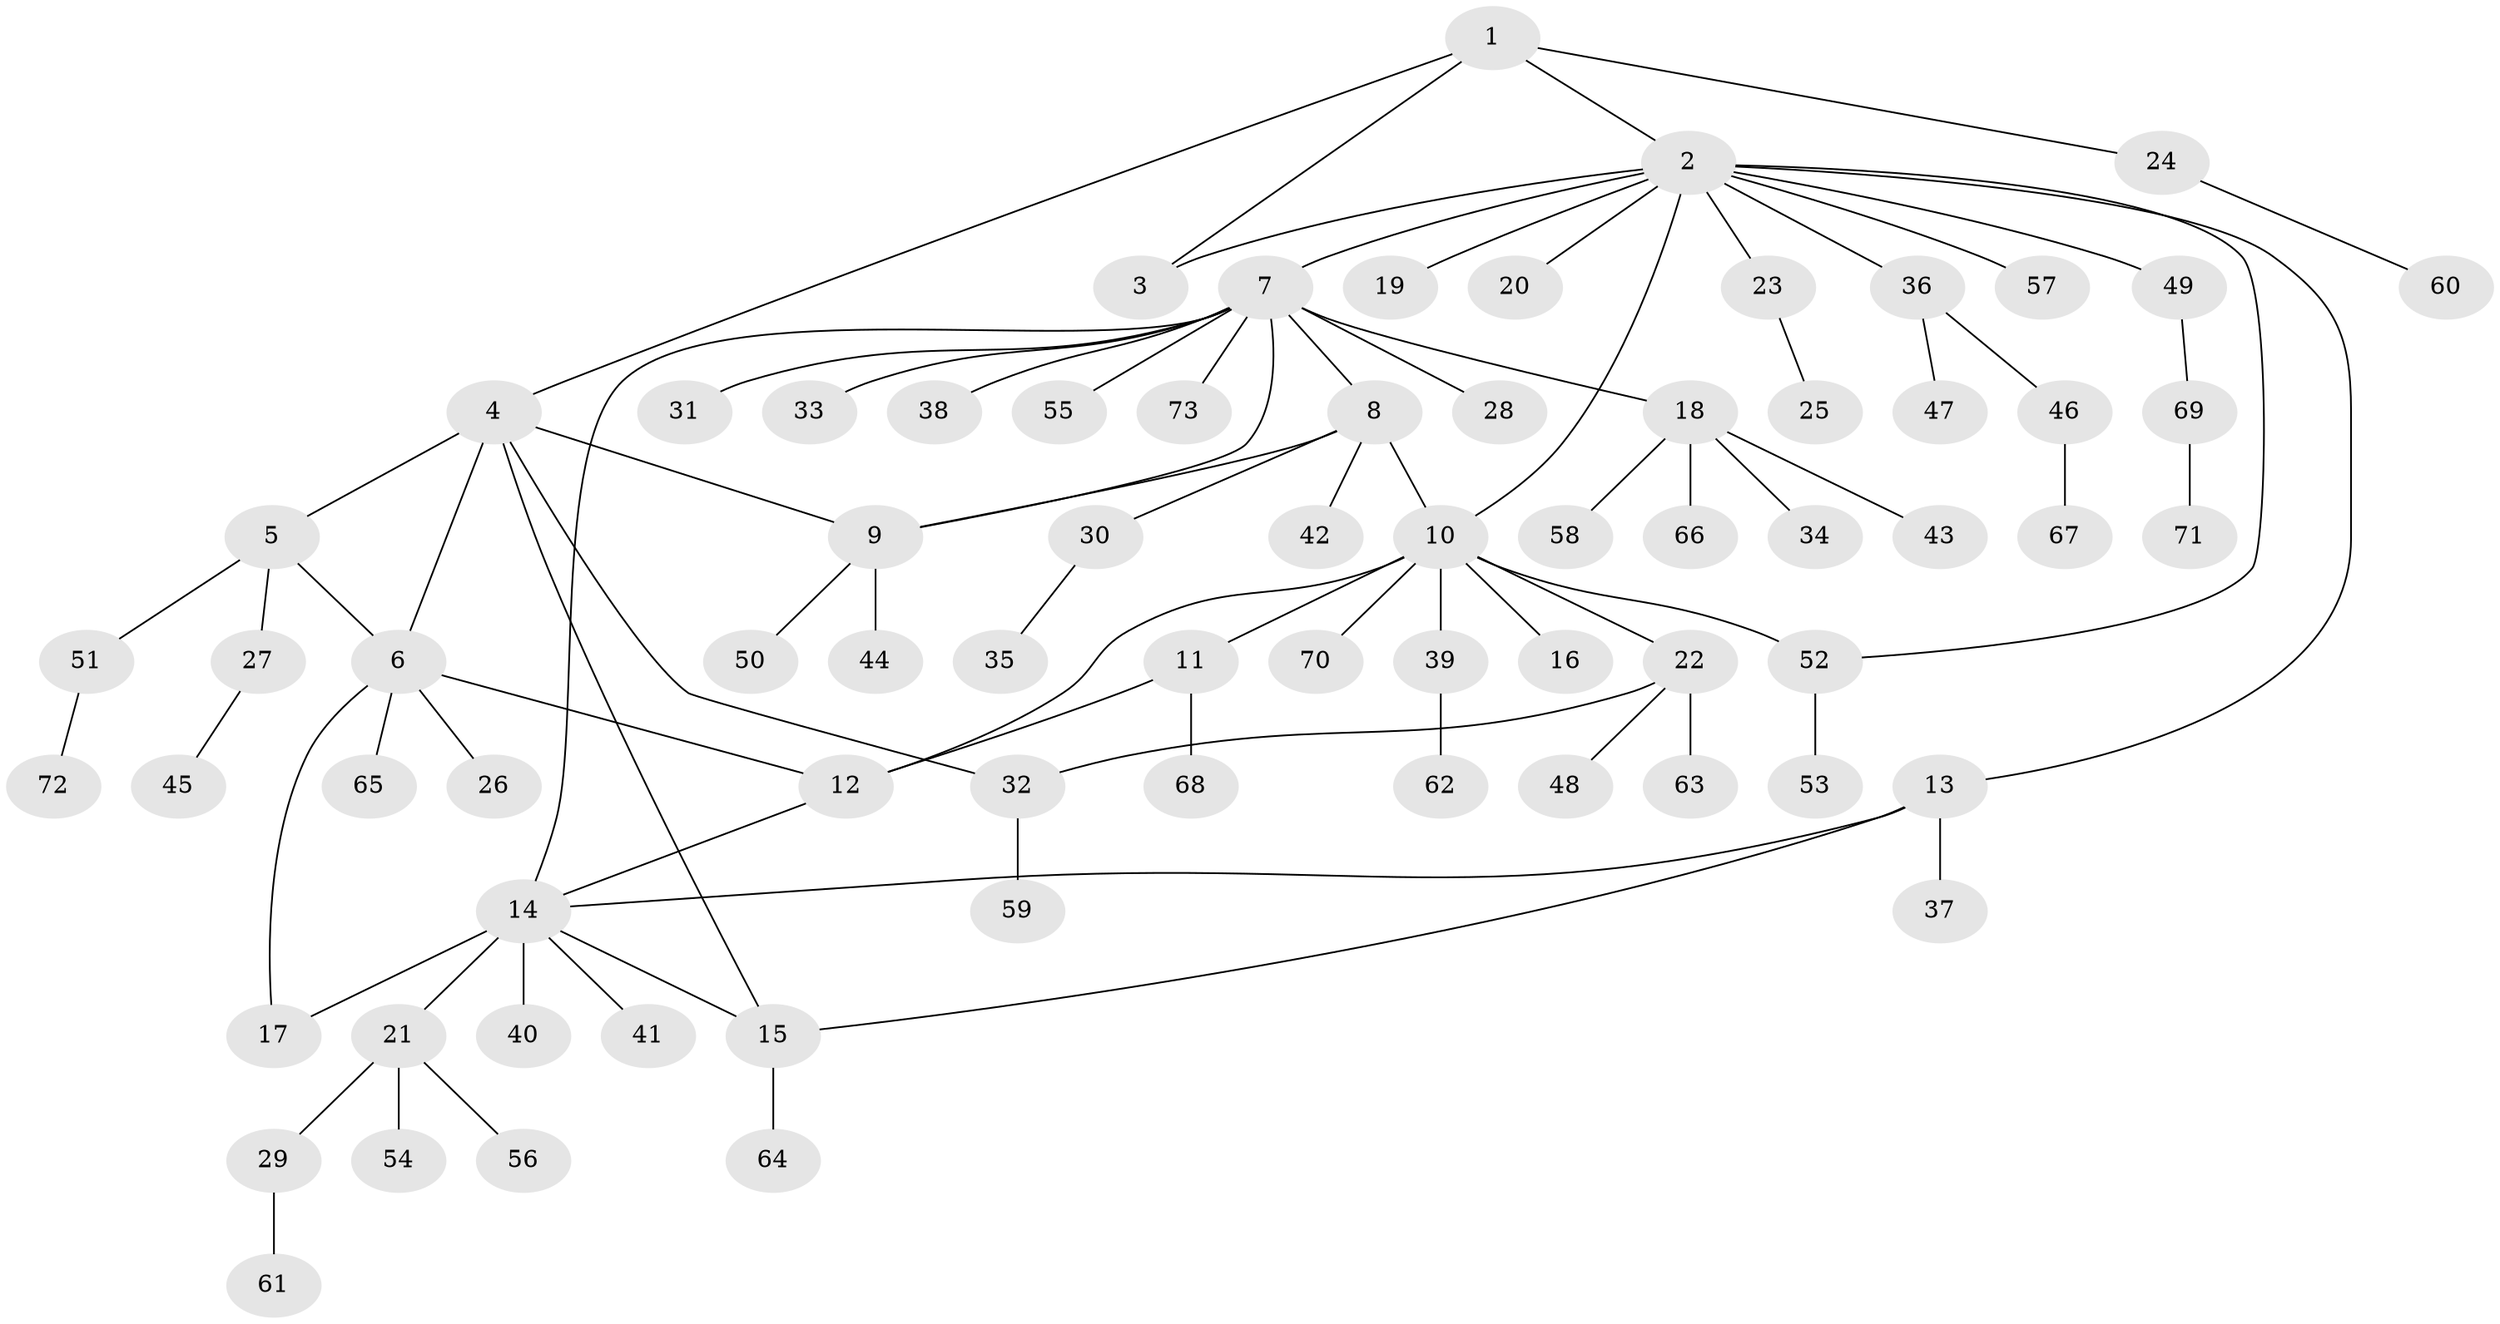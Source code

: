 // coarse degree distribution, {10: 0.023255813953488372, 3: 0.023255813953488372, 7: 0.06976744186046512, 5: 0.046511627906976744, 4: 0.023255813953488372, 1: 0.7209302325581395, 2: 0.046511627906976744, 9: 0.023255813953488372, 8: 0.023255813953488372}
// Generated by graph-tools (version 1.1) at 2025/58/03/04/25 21:58:04]
// undirected, 73 vertices, 86 edges
graph export_dot {
graph [start="1"]
  node [color=gray90,style=filled];
  1;
  2;
  3;
  4;
  5;
  6;
  7;
  8;
  9;
  10;
  11;
  12;
  13;
  14;
  15;
  16;
  17;
  18;
  19;
  20;
  21;
  22;
  23;
  24;
  25;
  26;
  27;
  28;
  29;
  30;
  31;
  32;
  33;
  34;
  35;
  36;
  37;
  38;
  39;
  40;
  41;
  42;
  43;
  44;
  45;
  46;
  47;
  48;
  49;
  50;
  51;
  52;
  53;
  54;
  55;
  56;
  57;
  58;
  59;
  60;
  61;
  62;
  63;
  64;
  65;
  66;
  67;
  68;
  69;
  70;
  71;
  72;
  73;
  1 -- 2;
  1 -- 3;
  1 -- 4;
  1 -- 24;
  2 -- 3;
  2 -- 7;
  2 -- 10;
  2 -- 13;
  2 -- 19;
  2 -- 20;
  2 -- 23;
  2 -- 36;
  2 -- 49;
  2 -- 52;
  2 -- 57;
  4 -- 5;
  4 -- 6;
  4 -- 9;
  4 -- 15;
  4 -- 32;
  5 -- 6;
  5 -- 27;
  5 -- 51;
  6 -- 12;
  6 -- 17;
  6 -- 26;
  6 -- 65;
  7 -- 8;
  7 -- 9;
  7 -- 14;
  7 -- 18;
  7 -- 28;
  7 -- 31;
  7 -- 33;
  7 -- 38;
  7 -- 55;
  7 -- 73;
  8 -- 9;
  8 -- 10;
  8 -- 30;
  8 -- 42;
  9 -- 44;
  9 -- 50;
  10 -- 11;
  10 -- 12;
  10 -- 16;
  10 -- 22;
  10 -- 39;
  10 -- 52;
  10 -- 70;
  11 -- 12;
  11 -- 68;
  12 -- 14;
  13 -- 14;
  13 -- 15;
  13 -- 37;
  14 -- 15;
  14 -- 17;
  14 -- 21;
  14 -- 40;
  14 -- 41;
  15 -- 64;
  18 -- 34;
  18 -- 43;
  18 -- 58;
  18 -- 66;
  21 -- 29;
  21 -- 54;
  21 -- 56;
  22 -- 32;
  22 -- 48;
  22 -- 63;
  23 -- 25;
  24 -- 60;
  27 -- 45;
  29 -- 61;
  30 -- 35;
  32 -- 59;
  36 -- 46;
  36 -- 47;
  39 -- 62;
  46 -- 67;
  49 -- 69;
  51 -- 72;
  52 -- 53;
  69 -- 71;
}
